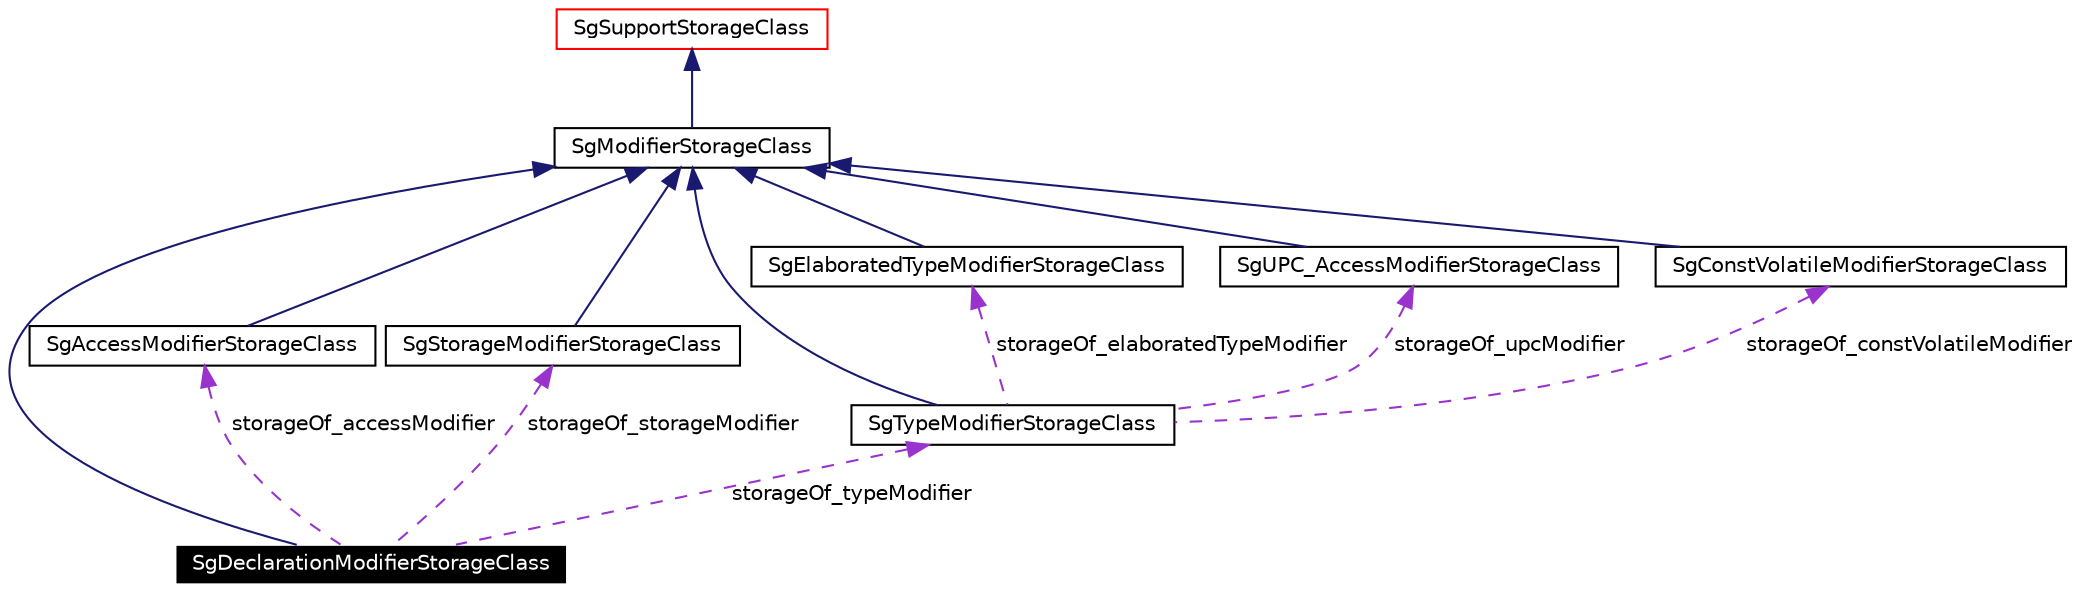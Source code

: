 digraph G
{
  edge [fontname="Helvetica",fontsize=10,labelfontname="Helvetica",labelfontsize=10];
  node [fontname="Helvetica",fontsize=10,shape=record];
  Node1 [label="SgDeclarationModifierStorageClass",height=0.2,width=0.4,color="white", fillcolor="black", style="filled" fontcolor="white"];
  Node2 -> Node1 [dir=back,color="midnightblue",fontsize=10,style="solid",fontname="Helvetica"];
  Node2 [label="SgModifierStorageClass",height=0.2,width=0.4,color="black",URL="$classSgModifierStorageClass.html"];
  Node3 -> Node2 [dir=back,color="midnightblue",fontsize=10,style="solid",fontname="Helvetica"];
  Node3 [label="SgSupportStorageClass",height=0.2,width=0.4,color="red",URL="$classSgSupportStorageClass.html"];
  Node4 -> Node1 [dir=back,color="darkorchid3",fontsize=10,style="dashed",label="storageOf_accessModifier",fontname="Helvetica"];
  Node4 [label="SgAccessModifierStorageClass",height=0.2,width=0.4,color="black",URL="$classSgAccessModifierStorageClass.html"];
  Node2 -> Node4 [dir=back,color="midnightblue",fontsize=10,style="solid",fontname="Helvetica"];
  Node5 -> Node1 [dir=back,color="darkorchid3",fontsize=10,style="dashed",label="storageOf_storageModifier",fontname="Helvetica"];
  Node5 [label="SgStorageModifierStorageClass",height=0.2,width=0.4,color="black",URL="$classSgStorageModifierStorageClass.html"];
  Node2 -> Node5 [dir=back,color="midnightblue",fontsize=10,style="solid",fontname="Helvetica"];
  Node6 -> Node1 [dir=back,color="darkorchid3",fontsize=10,style="dashed",label="storageOf_typeModifier",fontname="Helvetica"];
  Node6 [label="SgTypeModifierStorageClass",height=0.2,width=0.4,color="black",URL="$classSgTypeModifierStorageClass.html"];
  Node2 -> Node6 [dir=back,color="midnightblue",fontsize=10,style="solid",fontname="Helvetica"];
  Node7 -> Node6 [dir=back,color="darkorchid3",fontsize=10,style="dashed",label="storageOf_elaboratedTypeModifier",fontname="Helvetica"];
  Node7 [label="SgElaboratedTypeModifierStorageClass",height=0.2,width=0.4,color="black",URL="$classSgElaboratedTypeModifierStorageClass.html"];
  Node2 -> Node7 [dir=back,color="midnightblue",fontsize=10,style="solid",fontname="Helvetica"];
  Node8 -> Node6 [dir=back,color="darkorchid3",fontsize=10,style="dashed",label="storageOf_upcModifier",fontname="Helvetica"];
  Node8 [label="SgUPC_AccessModifierStorageClass",height=0.2,width=0.4,color="black",URL="$classSgUPC__AccessModifierStorageClass.html"];
  Node2 -> Node8 [dir=back,color="midnightblue",fontsize=10,style="solid",fontname="Helvetica"];
  Node9 -> Node6 [dir=back,color="darkorchid3",fontsize=10,style="dashed",label="storageOf_constVolatileModifier",fontname="Helvetica"];
  Node9 [label="SgConstVolatileModifierStorageClass",height=0.2,width=0.4,color="black",URL="$classSgConstVolatileModifierStorageClass.html"];
  Node2 -> Node9 [dir=back,color="midnightblue",fontsize=10,style="solid",fontname="Helvetica"];
}
